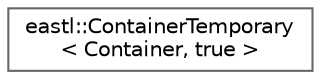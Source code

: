 digraph "类继承关系图"
{
 // LATEX_PDF_SIZE
  bgcolor="transparent";
  edge [fontname=Helvetica,fontsize=10,labelfontname=Helvetica,labelfontsize=10];
  node [fontname=Helvetica,fontsize=10,shape=box,height=0.2,width=0.4];
  rankdir="LR";
  Node0 [id="Node000000",label="eastl::ContainerTemporary\l\< Container, true \>",height=0.2,width=0.4,color="grey40", fillcolor="white", style="filled",URL="$structeastl_1_1_container_temporary_3_01_container_00_01true_01_4.html",tooltip=" "];
}
